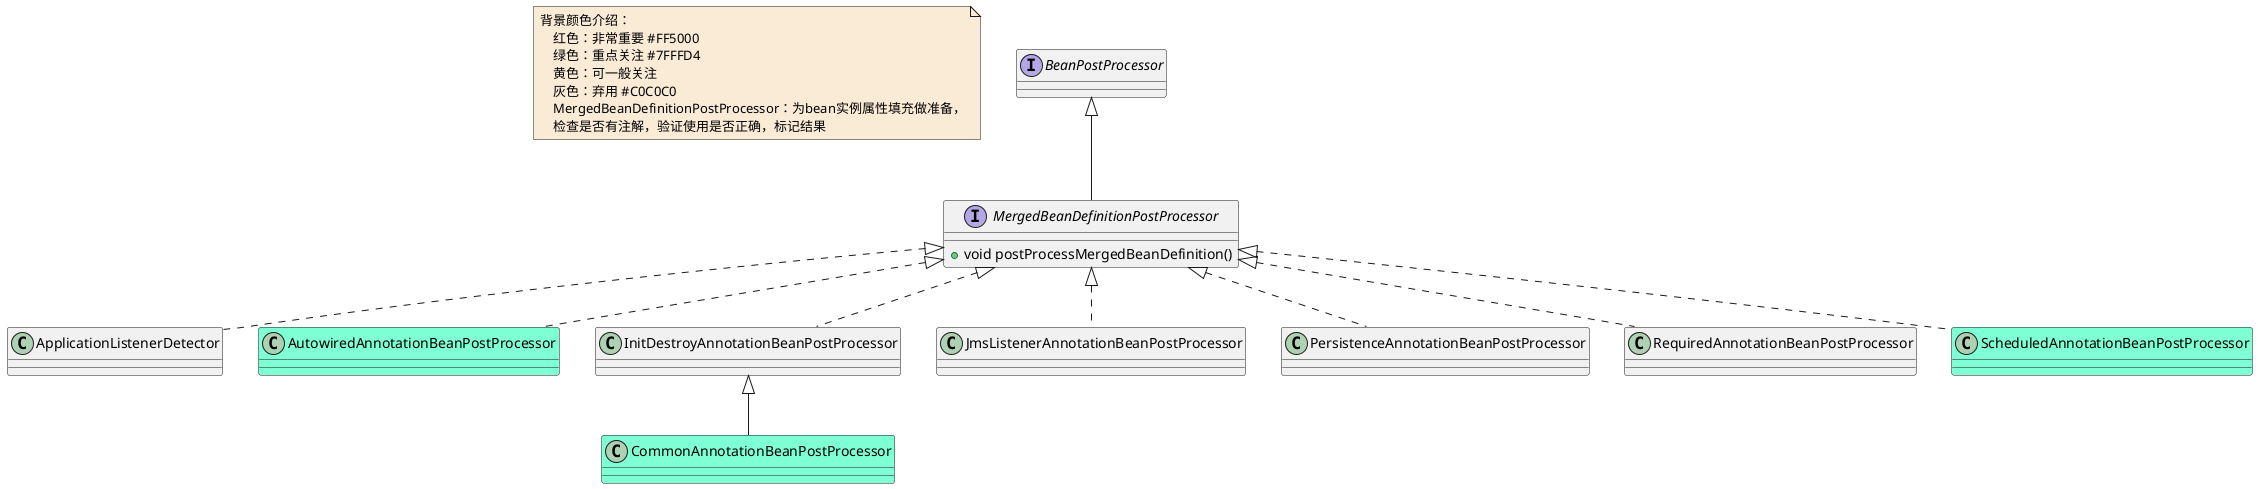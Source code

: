 @startuml

note  as N1 #FAEBD7
    背景颜色介绍：
        红色：非常重要 #FF5000
        绿色：重点关注 #7FFFD4
        黄色：可一般关注
        灰色：弃用 #C0C0C0
        MergedBeanDefinitionPostProcessor：为bean实例属性填充做准备，
        检查是否有注解，验证使用是否正确，标记结果
end note

interface MergedBeanDefinitionPostProcessor
MergedBeanDefinitionPostProcessor : +void postProcessMergedBeanDefinition()
class ApplicationListenerDetector
class AutowiredAnnotationBeanPostProcessor #7FFFD4
interface BeanPostProcessor
class CommonAnnotationBeanPostProcessor  #7FFFD4
class InitDestroyAnnotationBeanPostProcessor
class JmsListenerAnnotationBeanPostProcessor
class PersistenceAnnotationBeanPostProcessor
class RequiredAnnotationBeanPostProcessor
class ScheduledAnnotationBeanPostProcessor #7FFFD4


BeanPostProcessor <|-- MergedBeanDefinitionPostProcessor


InitDestroyAnnotationBeanPostProcessor <|-- CommonAnnotationBeanPostProcessor

MergedBeanDefinitionPostProcessor <|.. ApplicationListenerDetector
MergedBeanDefinitionPostProcessor <|.. AutowiredAnnotationBeanPostProcessor
MergedBeanDefinitionPostProcessor <|.. InitDestroyAnnotationBeanPostProcessor
MergedBeanDefinitionPostProcessor <|.. JmsListenerAnnotationBeanPostProcessor
MergedBeanDefinitionPostProcessor <|.. PersistenceAnnotationBeanPostProcessor
MergedBeanDefinitionPostProcessor <|.. RequiredAnnotationBeanPostProcessor
MergedBeanDefinitionPostProcessor <|.. ScheduledAnnotationBeanPostProcessor

@enduml